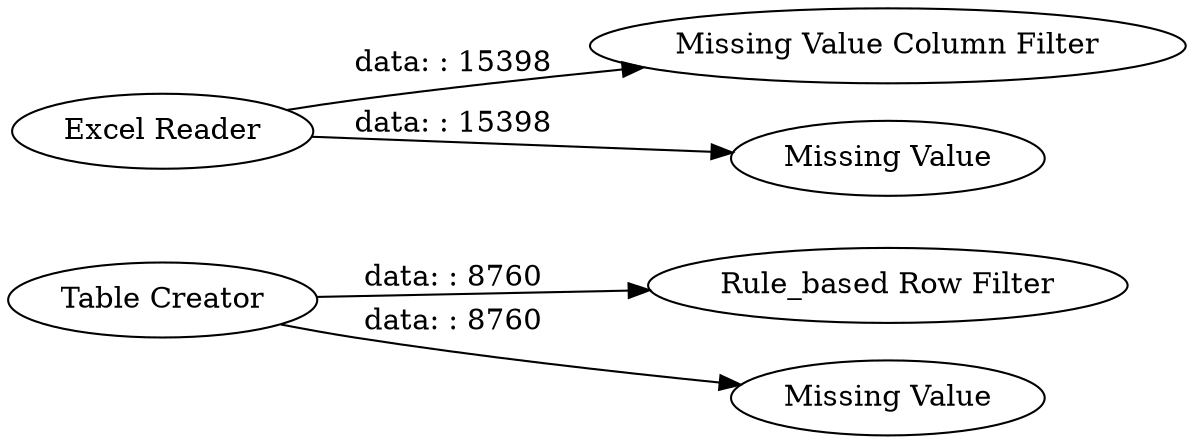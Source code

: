 digraph {
	"-1987952319542522798_31" [label="Rule_based Row Filter"]
	"-1987952319542522798_30" [label="Missing Value Column Filter"]
	"-1987952319542522798_9" [label="Table Creator"]
	"-1987952319542522798_6" [label="Missing Value"]
	"-1987952319542522798_28" [label="Excel Reader"]
	"-1987952319542522798_29" [label="Missing Value"]
	"-1987952319542522798_9" -> "-1987952319542522798_31" [label="data: : 8760"]
	"-1987952319542522798_9" -> "-1987952319542522798_6" [label="data: : 8760"]
	"-1987952319542522798_28" -> "-1987952319542522798_29" [label="data: : 15398"]
	"-1987952319542522798_28" -> "-1987952319542522798_30" [label="data: : 15398"]
	rankdir=LR
}
